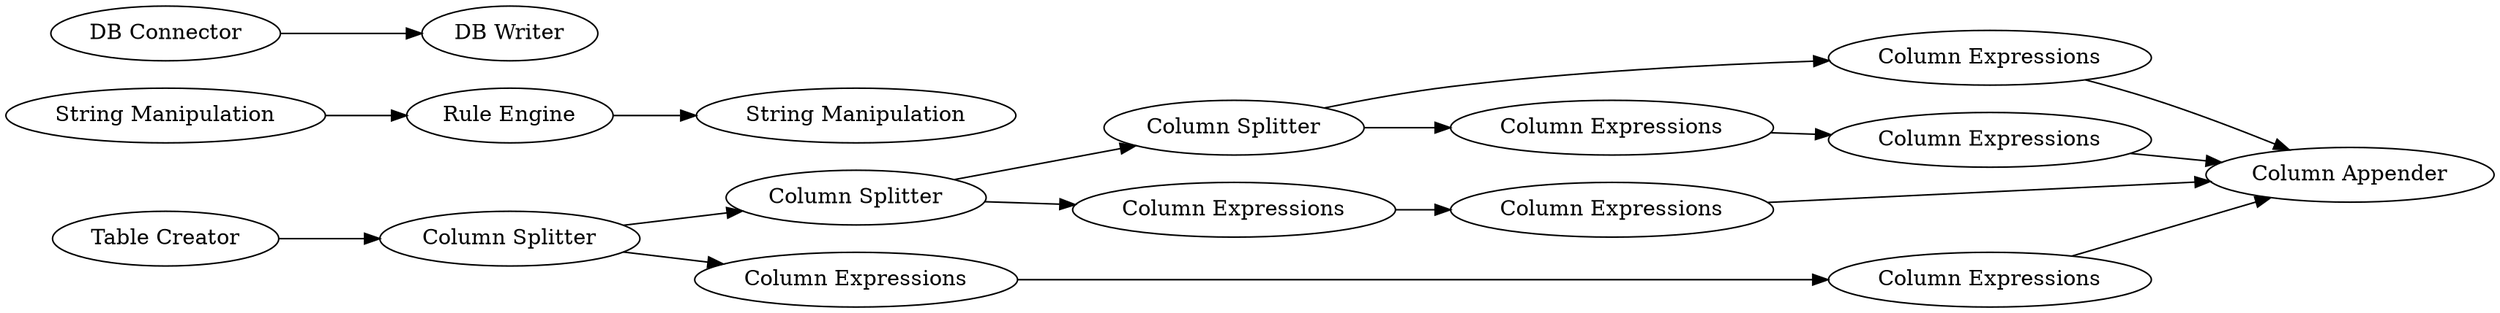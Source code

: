 digraph {
	28 -> 23
	11 -> 6
	17 -> 23
	24 -> 23
	18 -> 19
	29 -> 28
	20 -> 24
	26 -> 20
	22 -> 15
	6 -> 13
	15 -> 17
	25 -> 27
	3 -> 22
	26 -> 29
	22 -> 26
	29 -> 25
	27 -> 23
	24 [label="Column Expressions"]
	27 [label="Column Expressions"]
	13 [label="String Manipulation"]
	20 [label="Column Expressions"]
	22 [label="Column Splitter"]
	29 [label="Column Splitter"]
	28 [label="Column Expressions"]
	11 [label="String Manipulation"]
	23 [label="Column Appender"]
	18 [label="DB Connector"]
	26 [label="Column Splitter"]
	6 [label="Rule Engine"]
	15 [label="Column Expressions"]
	25 [label="Column Expressions"]
	17 [label="Column Expressions"]
	3 [label="Table Creator"]
	19 [label="DB Writer"]
	rankdir=LR
}
